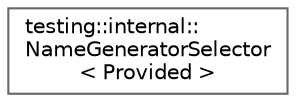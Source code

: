 digraph "Graphical Class Hierarchy"
{
 // LATEX_PDF_SIZE
  bgcolor="transparent";
  edge [fontname=Helvetica,fontsize=10,labelfontname=Helvetica,labelfontsize=10];
  node [fontname=Helvetica,fontsize=10,shape=box,height=0.2,width=0.4];
  rankdir="LR";
  Node0 [id="Node000000",label="testing::internal::\lNameGeneratorSelector\l\< Provided \>",height=0.2,width=0.4,color="grey40", fillcolor="white", style="filled",URL="$structtesting_1_1internal_1_1_name_generator_selector.html",tooltip=" "];
}
